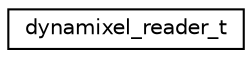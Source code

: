 digraph "Graphical Class Hierarchy"
{
 // LATEX_PDF_SIZE
  edge [fontname="Helvetica",fontsize="10",labelfontname="Helvetica",labelfontsize="10"];
  node [fontname="Helvetica",fontsize="10",shape=record];
  rankdir="LR";
  Node0 [label="dynamixel_reader_t",height=0.2,width=0.4,color="black", fillcolor="white", style="filled",URL="$structdynamixel__reader__t.html",tooltip="Dynamixel packet reader struct."];
}
